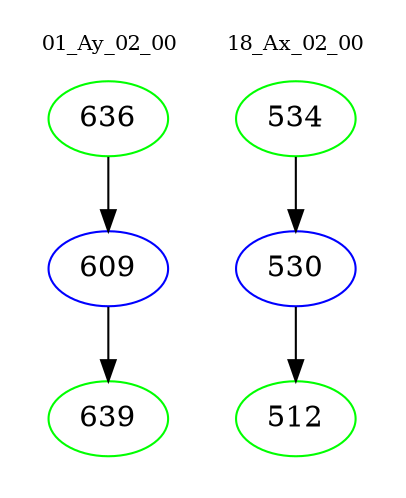 digraph{
subgraph cluster_0 {
color = white
label = "01_Ay_02_00";
fontsize=10;
T0_636 [label="636", color="green"]
T0_636 -> T0_609 [color="black"]
T0_609 [label="609", color="blue"]
T0_609 -> T0_639 [color="black"]
T0_639 [label="639", color="green"]
}
subgraph cluster_1 {
color = white
label = "18_Ax_02_00";
fontsize=10;
T1_534 [label="534", color="green"]
T1_534 -> T1_530 [color="black"]
T1_530 [label="530", color="blue"]
T1_530 -> T1_512 [color="black"]
T1_512 [label="512", color="green"]
}
}
